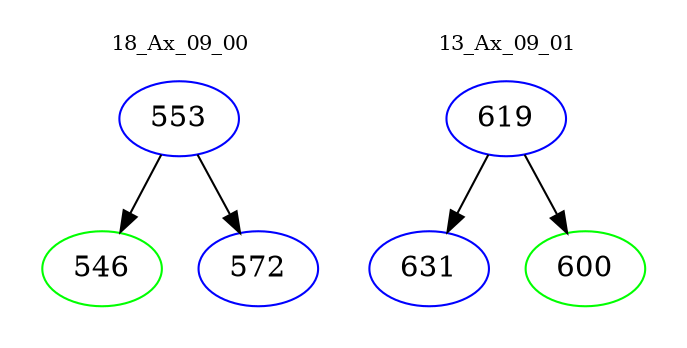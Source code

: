 digraph{
subgraph cluster_0 {
color = white
label = "18_Ax_09_00";
fontsize=10;
T0_553 [label="553", color="blue"]
T0_553 -> T0_546 [color="black"]
T0_546 [label="546", color="green"]
T0_553 -> T0_572 [color="black"]
T0_572 [label="572", color="blue"]
}
subgraph cluster_1 {
color = white
label = "13_Ax_09_01";
fontsize=10;
T1_619 [label="619", color="blue"]
T1_619 -> T1_631 [color="black"]
T1_631 [label="631", color="blue"]
T1_619 -> T1_600 [color="black"]
T1_600 [label="600", color="green"]
}
}
